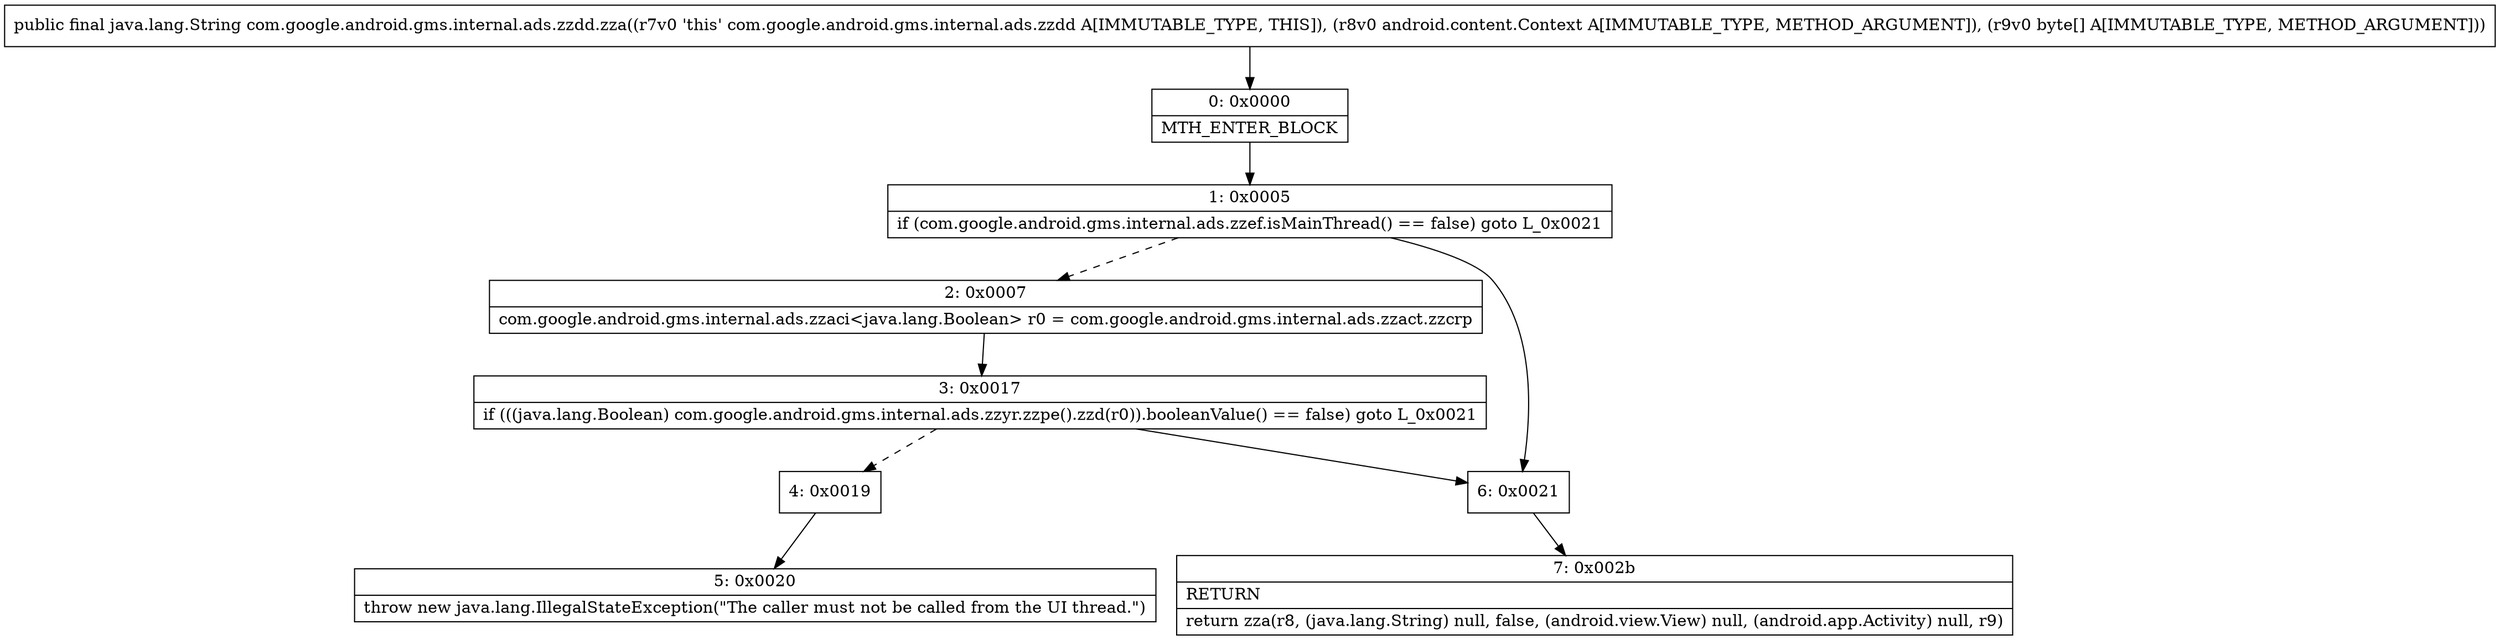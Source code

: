 digraph "CFG forcom.google.android.gms.internal.ads.zzdd.zza(Landroid\/content\/Context;[B)Ljava\/lang\/String;" {
Node_0 [shape=record,label="{0\:\ 0x0000|MTH_ENTER_BLOCK\l}"];
Node_1 [shape=record,label="{1\:\ 0x0005|if (com.google.android.gms.internal.ads.zzef.isMainThread() == false) goto L_0x0021\l}"];
Node_2 [shape=record,label="{2\:\ 0x0007|com.google.android.gms.internal.ads.zzaci\<java.lang.Boolean\> r0 = com.google.android.gms.internal.ads.zzact.zzcrp\l}"];
Node_3 [shape=record,label="{3\:\ 0x0017|if (((java.lang.Boolean) com.google.android.gms.internal.ads.zzyr.zzpe().zzd(r0)).booleanValue() == false) goto L_0x0021\l}"];
Node_4 [shape=record,label="{4\:\ 0x0019}"];
Node_5 [shape=record,label="{5\:\ 0x0020|throw new java.lang.IllegalStateException(\"The caller must not be called from the UI thread.\")\l}"];
Node_6 [shape=record,label="{6\:\ 0x0021}"];
Node_7 [shape=record,label="{7\:\ 0x002b|RETURN\l|return zza(r8, (java.lang.String) null, false, (android.view.View) null, (android.app.Activity) null, r9)\l}"];
MethodNode[shape=record,label="{public final java.lang.String com.google.android.gms.internal.ads.zzdd.zza((r7v0 'this' com.google.android.gms.internal.ads.zzdd A[IMMUTABLE_TYPE, THIS]), (r8v0 android.content.Context A[IMMUTABLE_TYPE, METHOD_ARGUMENT]), (r9v0 byte[] A[IMMUTABLE_TYPE, METHOD_ARGUMENT])) }"];
MethodNode -> Node_0;
Node_0 -> Node_1;
Node_1 -> Node_2[style=dashed];
Node_1 -> Node_6;
Node_2 -> Node_3;
Node_3 -> Node_4[style=dashed];
Node_3 -> Node_6;
Node_4 -> Node_5;
Node_6 -> Node_7;
}

